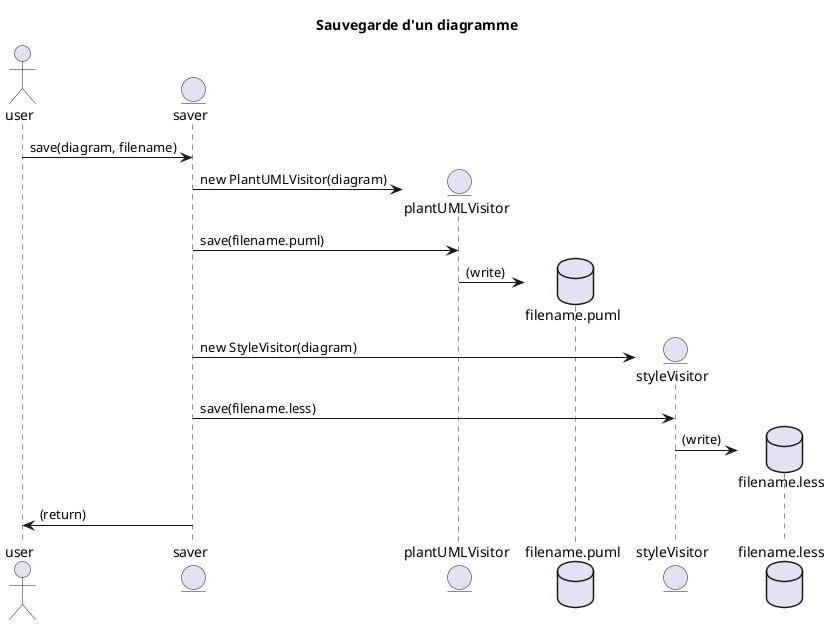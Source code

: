 @startuml
title Sauvegarde d'un diagramme
actor user
entity saver

user -> saver : save(diagram, filename)
create entity plantUMLVisitor
saver -> plantUMLVisitor : new PlantUMLVisitor(diagram)
saver -> plantUMLVisitor : save(filename.puml)
create database filename.puml
plantUMLVisitor -> filename.puml : (write)
create entity styleVisitor
saver -> styleVisitor : new StyleVisitor(diagram)
saver -> styleVisitor : save(filename.less)
create database filename.less
styleVisitor -> filename.less : (write)
saver -> user : (return)

@enduml